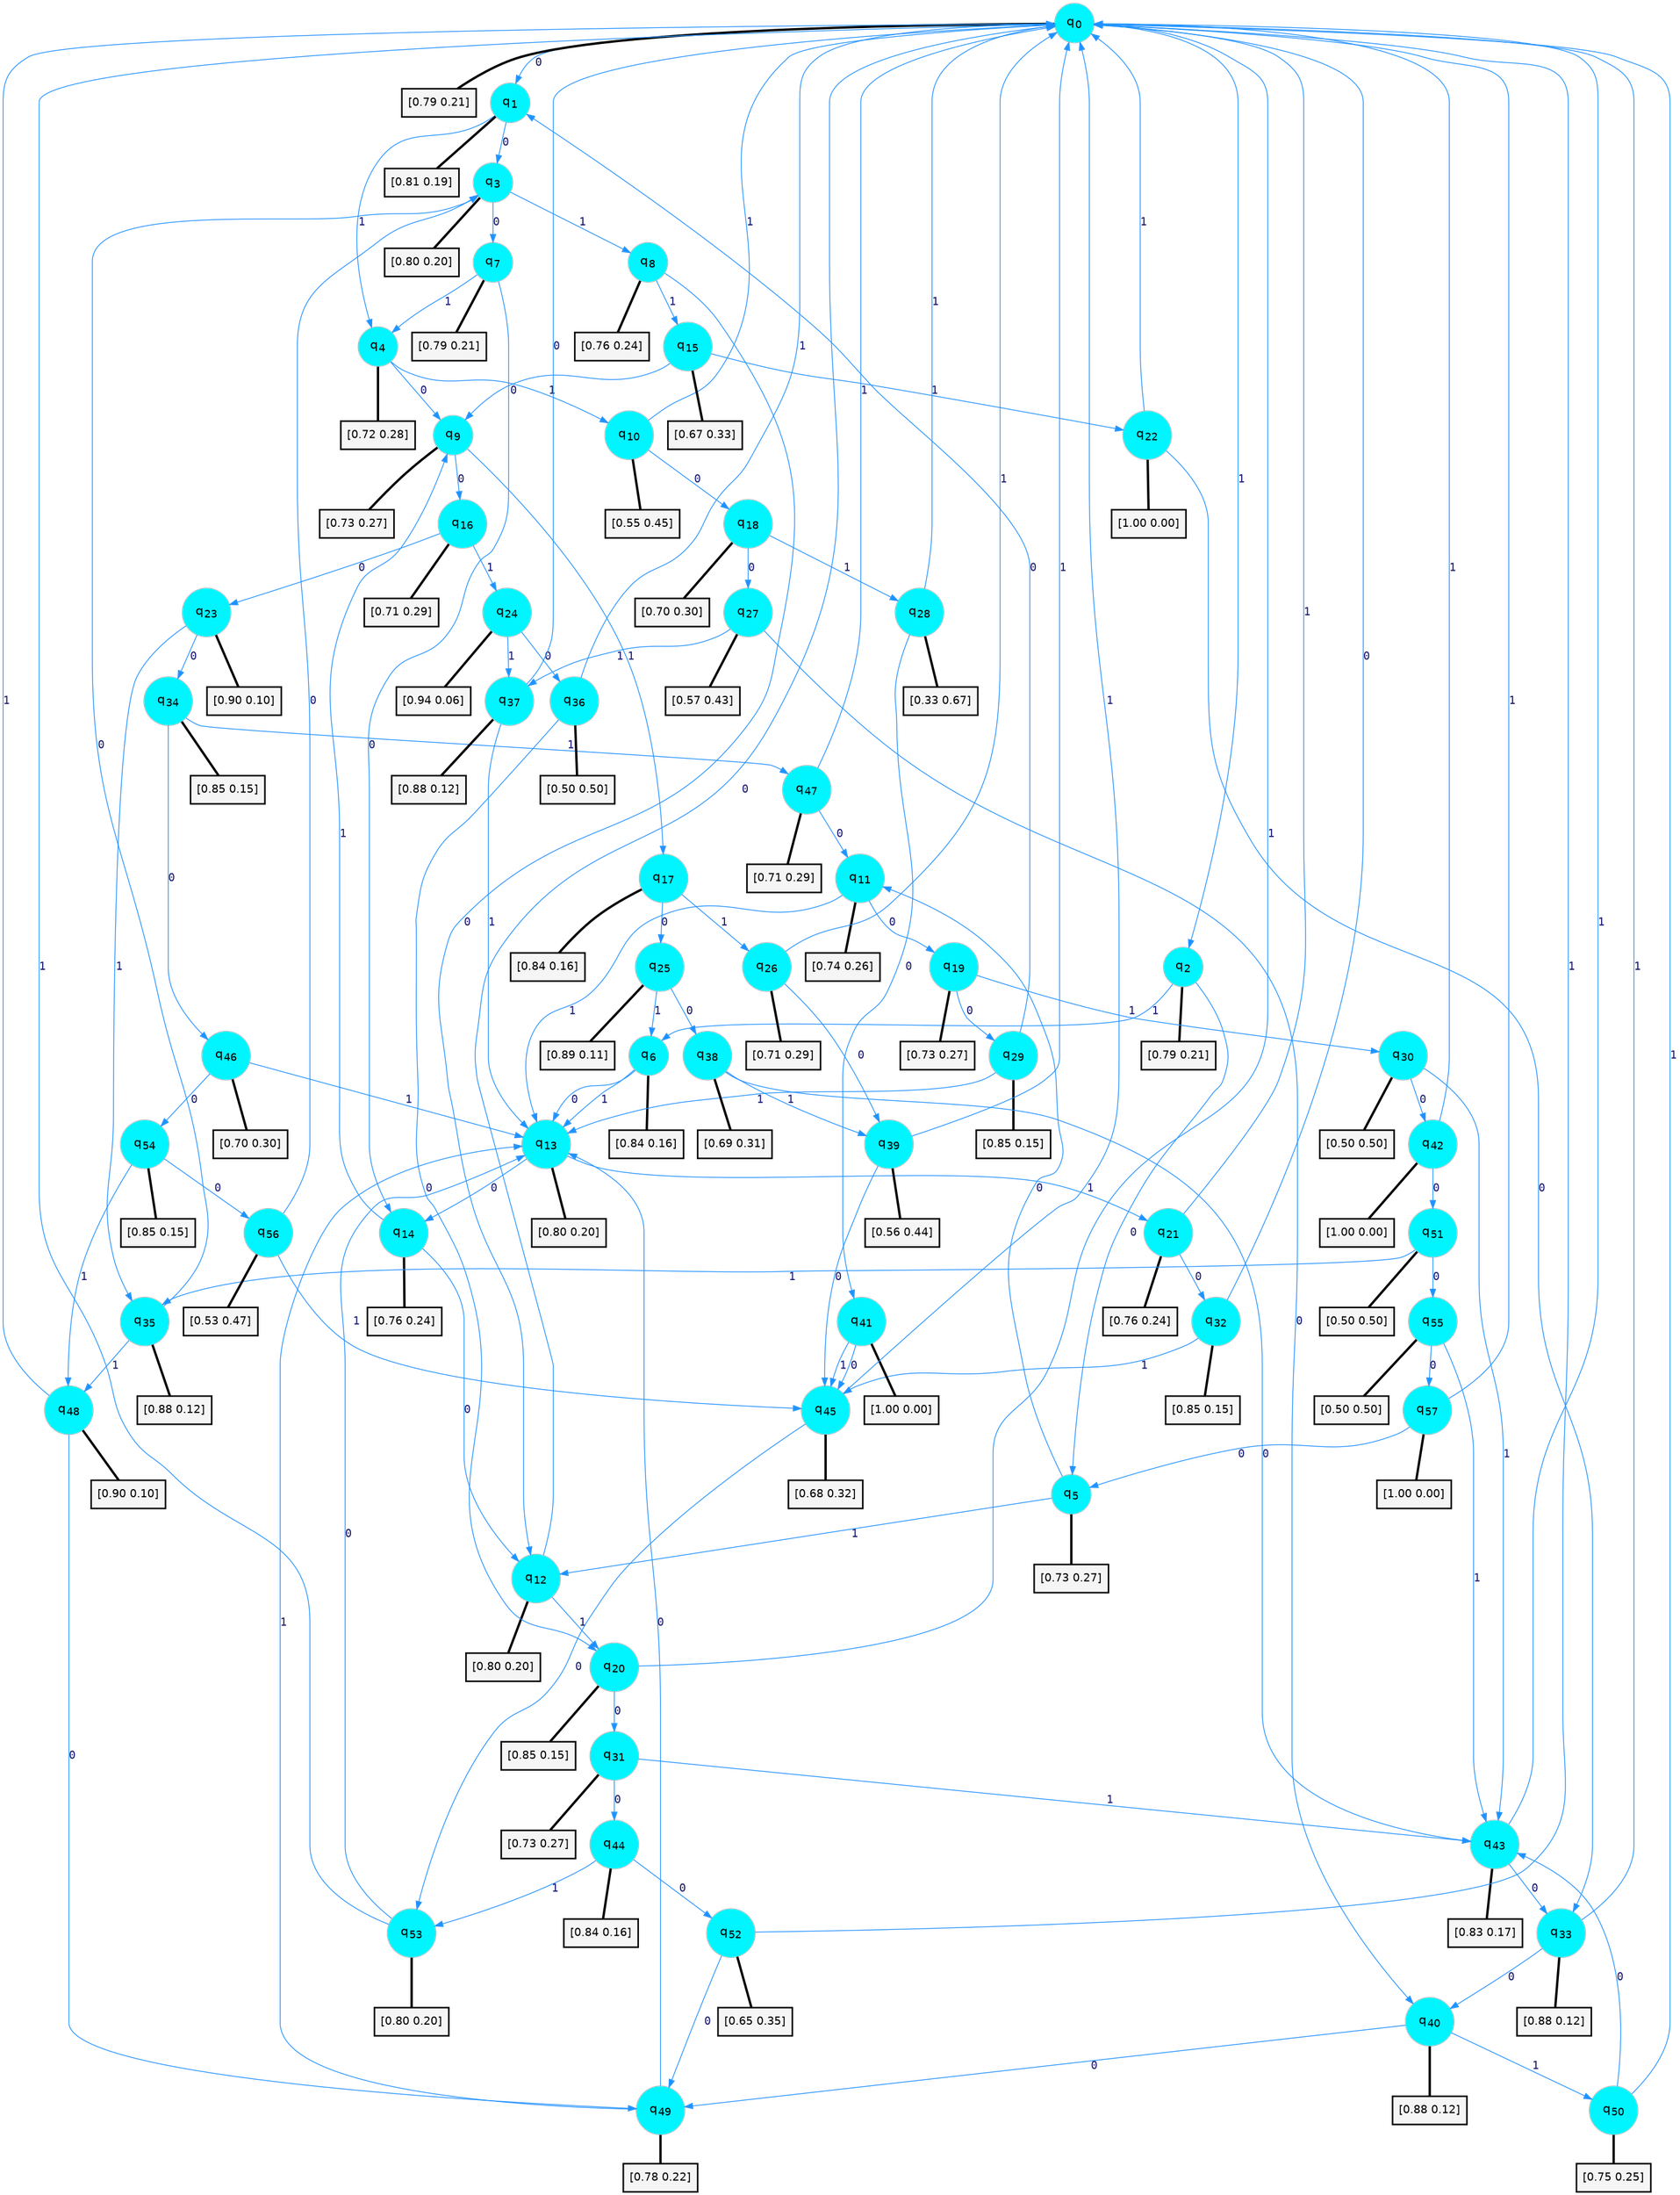 digraph G {
graph [
bgcolor=transparent, dpi=300, rankdir=TD, size="40,25"];
node [
color=gray, fillcolor=turquoise1, fontcolor=black, fontname=Helvetica, fontsize=16, fontweight=bold, shape=circle, style=filled];
edge [
arrowsize=1, color=dodgerblue1, fontcolor=midnightblue, fontname=courier, fontweight=bold, penwidth=1, style=solid, weight=20];
0[label=<q<SUB>0</SUB>>];
1[label=<q<SUB>1</SUB>>];
2[label=<q<SUB>2</SUB>>];
3[label=<q<SUB>3</SUB>>];
4[label=<q<SUB>4</SUB>>];
5[label=<q<SUB>5</SUB>>];
6[label=<q<SUB>6</SUB>>];
7[label=<q<SUB>7</SUB>>];
8[label=<q<SUB>8</SUB>>];
9[label=<q<SUB>9</SUB>>];
10[label=<q<SUB>10</SUB>>];
11[label=<q<SUB>11</SUB>>];
12[label=<q<SUB>12</SUB>>];
13[label=<q<SUB>13</SUB>>];
14[label=<q<SUB>14</SUB>>];
15[label=<q<SUB>15</SUB>>];
16[label=<q<SUB>16</SUB>>];
17[label=<q<SUB>17</SUB>>];
18[label=<q<SUB>18</SUB>>];
19[label=<q<SUB>19</SUB>>];
20[label=<q<SUB>20</SUB>>];
21[label=<q<SUB>21</SUB>>];
22[label=<q<SUB>22</SUB>>];
23[label=<q<SUB>23</SUB>>];
24[label=<q<SUB>24</SUB>>];
25[label=<q<SUB>25</SUB>>];
26[label=<q<SUB>26</SUB>>];
27[label=<q<SUB>27</SUB>>];
28[label=<q<SUB>28</SUB>>];
29[label=<q<SUB>29</SUB>>];
30[label=<q<SUB>30</SUB>>];
31[label=<q<SUB>31</SUB>>];
32[label=<q<SUB>32</SUB>>];
33[label=<q<SUB>33</SUB>>];
34[label=<q<SUB>34</SUB>>];
35[label=<q<SUB>35</SUB>>];
36[label=<q<SUB>36</SUB>>];
37[label=<q<SUB>37</SUB>>];
38[label=<q<SUB>38</SUB>>];
39[label=<q<SUB>39</SUB>>];
40[label=<q<SUB>40</SUB>>];
41[label=<q<SUB>41</SUB>>];
42[label=<q<SUB>42</SUB>>];
43[label=<q<SUB>43</SUB>>];
44[label=<q<SUB>44</SUB>>];
45[label=<q<SUB>45</SUB>>];
46[label=<q<SUB>46</SUB>>];
47[label=<q<SUB>47</SUB>>];
48[label=<q<SUB>48</SUB>>];
49[label=<q<SUB>49</SUB>>];
50[label=<q<SUB>50</SUB>>];
51[label=<q<SUB>51</SUB>>];
52[label=<q<SUB>52</SUB>>];
53[label=<q<SUB>53</SUB>>];
54[label=<q<SUB>54</SUB>>];
55[label=<q<SUB>55</SUB>>];
56[label=<q<SUB>56</SUB>>];
57[label=<q<SUB>57</SUB>>];
58[label="[0.79 0.21]", shape=box,fontcolor=black, fontname=Helvetica, fontsize=14, penwidth=2, fillcolor=whitesmoke,color=black];
59[label="[0.81 0.19]", shape=box,fontcolor=black, fontname=Helvetica, fontsize=14, penwidth=2, fillcolor=whitesmoke,color=black];
60[label="[0.79 0.21]", shape=box,fontcolor=black, fontname=Helvetica, fontsize=14, penwidth=2, fillcolor=whitesmoke,color=black];
61[label="[0.80 0.20]", shape=box,fontcolor=black, fontname=Helvetica, fontsize=14, penwidth=2, fillcolor=whitesmoke,color=black];
62[label="[0.72 0.28]", shape=box,fontcolor=black, fontname=Helvetica, fontsize=14, penwidth=2, fillcolor=whitesmoke,color=black];
63[label="[0.73 0.27]", shape=box,fontcolor=black, fontname=Helvetica, fontsize=14, penwidth=2, fillcolor=whitesmoke,color=black];
64[label="[0.84 0.16]", shape=box,fontcolor=black, fontname=Helvetica, fontsize=14, penwidth=2, fillcolor=whitesmoke,color=black];
65[label="[0.79 0.21]", shape=box,fontcolor=black, fontname=Helvetica, fontsize=14, penwidth=2, fillcolor=whitesmoke,color=black];
66[label="[0.76 0.24]", shape=box,fontcolor=black, fontname=Helvetica, fontsize=14, penwidth=2, fillcolor=whitesmoke,color=black];
67[label="[0.73 0.27]", shape=box,fontcolor=black, fontname=Helvetica, fontsize=14, penwidth=2, fillcolor=whitesmoke,color=black];
68[label="[0.55 0.45]", shape=box,fontcolor=black, fontname=Helvetica, fontsize=14, penwidth=2, fillcolor=whitesmoke,color=black];
69[label="[0.74 0.26]", shape=box,fontcolor=black, fontname=Helvetica, fontsize=14, penwidth=2, fillcolor=whitesmoke,color=black];
70[label="[0.80 0.20]", shape=box,fontcolor=black, fontname=Helvetica, fontsize=14, penwidth=2, fillcolor=whitesmoke,color=black];
71[label="[0.80 0.20]", shape=box,fontcolor=black, fontname=Helvetica, fontsize=14, penwidth=2, fillcolor=whitesmoke,color=black];
72[label="[0.76 0.24]", shape=box,fontcolor=black, fontname=Helvetica, fontsize=14, penwidth=2, fillcolor=whitesmoke,color=black];
73[label="[0.67 0.33]", shape=box,fontcolor=black, fontname=Helvetica, fontsize=14, penwidth=2, fillcolor=whitesmoke,color=black];
74[label="[0.71 0.29]", shape=box,fontcolor=black, fontname=Helvetica, fontsize=14, penwidth=2, fillcolor=whitesmoke,color=black];
75[label="[0.84 0.16]", shape=box,fontcolor=black, fontname=Helvetica, fontsize=14, penwidth=2, fillcolor=whitesmoke,color=black];
76[label="[0.70 0.30]", shape=box,fontcolor=black, fontname=Helvetica, fontsize=14, penwidth=2, fillcolor=whitesmoke,color=black];
77[label="[0.73 0.27]", shape=box,fontcolor=black, fontname=Helvetica, fontsize=14, penwidth=2, fillcolor=whitesmoke,color=black];
78[label="[0.85 0.15]", shape=box,fontcolor=black, fontname=Helvetica, fontsize=14, penwidth=2, fillcolor=whitesmoke,color=black];
79[label="[0.76 0.24]", shape=box,fontcolor=black, fontname=Helvetica, fontsize=14, penwidth=2, fillcolor=whitesmoke,color=black];
80[label="[1.00 0.00]", shape=box,fontcolor=black, fontname=Helvetica, fontsize=14, penwidth=2, fillcolor=whitesmoke,color=black];
81[label="[0.90 0.10]", shape=box,fontcolor=black, fontname=Helvetica, fontsize=14, penwidth=2, fillcolor=whitesmoke,color=black];
82[label="[0.94 0.06]", shape=box,fontcolor=black, fontname=Helvetica, fontsize=14, penwidth=2, fillcolor=whitesmoke,color=black];
83[label="[0.89 0.11]", shape=box,fontcolor=black, fontname=Helvetica, fontsize=14, penwidth=2, fillcolor=whitesmoke,color=black];
84[label="[0.71 0.29]", shape=box,fontcolor=black, fontname=Helvetica, fontsize=14, penwidth=2, fillcolor=whitesmoke,color=black];
85[label="[0.57 0.43]", shape=box,fontcolor=black, fontname=Helvetica, fontsize=14, penwidth=2, fillcolor=whitesmoke,color=black];
86[label="[0.33 0.67]", shape=box,fontcolor=black, fontname=Helvetica, fontsize=14, penwidth=2, fillcolor=whitesmoke,color=black];
87[label="[0.85 0.15]", shape=box,fontcolor=black, fontname=Helvetica, fontsize=14, penwidth=2, fillcolor=whitesmoke,color=black];
88[label="[0.50 0.50]", shape=box,fontcolor=black, fontname=Helvetica, fontsize=14, penwidth=2, fillcolor=whitesmoke,color=black];
89[label="[0.73 0.27]", shape=box,fontcolor=black, fontname=Helvetica, fontsize=14, penwidth=2, fillcolor=whitesmoke,color=black];
90[label="[0.85 0.15]", shape=box,fontcolor=black, fontname=Helvetica, fontsize=14, penwidth=2, fillcolor=whitesmoke,color=black];
91[label="[0.88 0.12]", shape=box,fontcolor=black, fontname=Helvetica, fontsize=14, penwidth=2, fillcolor=whitesmoke,color=black];
92[label="[0.85 0.15]", shape=box,fontcolor=black, fontname=Helvetica, fontsize=14, penwidth=2, fillcolor=whitesmoke,color=black];
93[label="[0.88 0.12]", shape=box,fontcolor=black, fontname=Helvetica, fontsize=14, penwidth=2, fillcolor=whitesmoke,color=black];
94[label="[0.50 0.50]", shape=box,fontcolor=black, fontname=Helvetica, fontsize=14, penwidth=2, fillcolor=whitesmoke,color=black];
95[label="[0.88 0.12]", shape=box,fontcolor=black, fontname=Helvetica, fontsize=14, penwidth=2, fillcolor=whitesmoke,color=black];
96[label="[0.69 0.31]", shape=box,fontcolor=black, fontname=Helvetica, fontsize=14, penwidth=2, fillcolor=whitesmoke,color=black];
97[label="[0.56 0.44]", shape=box,fontcolor=black, fontname=Helvetica, fontsize=14, penwidth=2, fillcolor=whitesmoke,color=black];
98[label="[0.88 0.12]", shape=box,fontcolor=black, fontname=Helvetica, fontsize=14, penwidth=2, fillcolor=whitesmoke,color=black];
99[label="[1.00 0.00]", shape=box,fontcolor=black, fontname=Helvetica, fontsize=14, penwidth=2, fillcolor=whitesmoke,color=black];
100[label="[1.00 0.00]", shape=box,fontcolor=black, fontname=Helvetica, fontsize=14, penwidth=2, fillcolor=whitesmoke,color=black];
101[label="[0.83 0.17]", shape=box,fontcolor=black, fontname=Helvetica, fontsize=14, penwidth=2, fillcolor=whitesmoke,color=black];
102[label="[0.84 0.16]", shape=box,fontcolor=black, fontname=Helvetica, fontsize=14, penwidth=2, fillcolor=whitesmoke,color=black];
103[label="[0.68 0.32]", shape=box,fontcolor=black, fontname=Helvetica, fontsize=14, penwidth=2, fillcolor=whitesmoke,color=black];
104[label="[0.70 0.30]", shape=box,fontcolor=black, fontname=Helvetica, fontsize=14, penwidth=2, fillcolor=whitesmoke,color=black];
105[label="[0.71 0.29]", shape=box,fontcolor=black, fontname=Helvetica, fontsize=14, penwidth=2, fillcolor=whitesmoke,color=black];
106[label="[0.90 0.10]", shape=box,fontcolor=black, fontname=Helvetica, fontsize=14, penwidth=2, fillcolor=whitesmoke,color=black];
107[label="[0.78 0.22]", shape=box,fontcolor=black, fontname=Helvetica, fontsize=14, penwidth=2, fillcolor=whitesmoke,color=black];
108[label="[0.75 0.25]", shape=box,fontcolor=black, fontname=Helvetica, fontsize=14, penwidth=2, fillcolor=whitesmoke,color=black];
109[label="[0.50 0.50]", shape=box,fontcolor=black, fontname=Helvetica, fontsize=14, penwidth=2, fillcolor=whitesmoke,color=black];
110[label="[0.65 0.35]", shape=box,fontcolor=black, fontname=Helvetica, fontsize=14, penwidth=2, fillcolor=whitesmoke,color=black];
111[label="[0.80 0.20]", shape=box,fontcolor=black, fontname=Helvetica, fontsize=14, penwidth=2, fillcolor=whitesmoke,color=black];
112[label="[0.85 0.15]", shape=box,fontcolor=black, fontname=Helvetica, fontsize=14, penwidth=2, fillcolor=whitesmoke,color=black];
113[label="[0.50 0.50]", shape=box,fontcolor=black, fontname=Helvetica, fontsize=14, penwidth=2, fillcolor=whitesmoke,color=black];
114[label="[0.53 0.47]", shape=box,fontcolor=black, fontname=Helvetica, fontsize=14, penwidth=2, fillcolor=whitesmoke,color=black];
115[label="[1.00 0.00]", shape=box,fontcolor=black, fontname=Helvetica, fontsize=14, penwidth=2, fillcolor=whitesmoke,color=black];
0->1 [label=0];
0->2 [label=1];
0->58 [arrowhead=none, penwidth=3,color=black];
1->3 [label=0];
1->4 [label=1];
1->59 [arrowhead=none, penwidth=3,color=black];
2->5 [label=0];
2->6 [label=1];
2->60 [arrowhead=none, penwidth=3,color=black];
3->7 [label=0];
3->8 [label=1];
3->61 [arrowhead=none, penwidth=3,color=black];
4->9 [label=0];
4->10 [label=1];
4->62 [arrowhead=none, penwidth=3,color=black];
5->11 [label=0];
5->12 [label=1];
5->63 [arrowhead=none, penwidth=3,color=black];
6->13 [label=0];
6->13 [label=1];
6->64 [arrowhead=none, penwidth=3,color=black];
7->14 [label=0];
7->4 [label=1];
7->65 [arrowhead=none, penwidth=3,color=black];
8->12 [label=0];
8->15 [label=1];
8->66 [arrowhead=none, penwidth=3,color=black];
9->16 [label=0];
9->17 [label=1];
9->67 [arrowhead=none, penwidth=3,color=black];
10->18 [label=0];
10->0 [label=1];
10->68 [arrowhead=none, penwidth=3,color=black];
11->19 [label=0];
11->13 [label=1];
11->69 [arrowhead=none, penwidth=3,color=black];
12->0 [label=0];
12->20 [label=1];
12->70 [arrowhead=none, penwidth=3,color=black];
13->14 [label=0];
13->21 [label=1];
13->71 [arrowhead=none, penwidth=3,color=black];
14->12 [label=0];
14->9 [label=1];
14->72 [arrowhead=none, penwidth=3,color=black];
15->9 [label=0];
15->22 [label=1];
15->73 [arrowhead=none, penwidth=3,color=black];
16->23 [label=0];
16->24 [label=1];
16->74 [arrowhead=none, penwidth=3,color=black];
17->25 [label=0];
17->26 [label=1];
17->75 [arrowhead=none, penwidth=3,color=black];
18->27 [label=0];
18->28 [label=1];
18->76 [arrowhead=none, penwidth=3,color=black];
19->29 [label=0];
19->30 [label=1];
19->77 [arrowhead=none, penwidth=3,color=black];
20->31 [label=0];
20->0 [label=1];
20->78 [arrowhead=none, penwidth=3,color=black];
21->32 [label=0];
21->0 [label=1];
21->79 [arrowhead=none, penwidth=3,color=black];
22->33 [label=0];
22->0 [label=1];
22->80 [arrowhead=none, penwidth=3,color=black];
23->34 [label=0];
23->35 [label=1];
23->81 [arrowhead=none, penwidth=3,color=black];
24->36 [label=0];
24->37 [label=1];
24->82 [arrowhead=none, penwidth=3,color=black];
25->38 [label=0];
25->6 [label=1];
25->83 [arrowhead=none, penwidth=3,color=black];
26->39 [label=0];
26->0 [label=1];
26->84 [arrowhead=none, penwidth=3,color=black];
27->40 [label=0];
27->37 [label=1];
27->85 [arrowhead=none, penwidth=3,color=black];
28->41 [label=0];
28->0 [label=1];
28->86 [arrowhead=none, penwidth=3,color=black];
29->1 [label=0];
29->13 [label=1];
29->87 [arrowhead=none, penwidth=3,color=black];
30->42 [label=0];
30->43 [label=1];
30->88 [arrowhead=none, penwidth=3,color=black];
31->44 [label=0];
31->43 [label=1];
31->89 [arrowhead=none, penwidth=3,color=black];
32->0 [label=0];
32->45 [label=1];
32->90 [arrowhead=none, penwidth=3,color=black];
33->40 [label=0];
33->0 [label=1];
33->91 [arrowhead=none, penwidth=3,color=black];
34->46 [label=0];
34->47 [label=1];
34->92 [arrowhead=none, penwidth=3,color=black];
35->3 [label=0];
35->48 [label=1];
35->93 [arrowhead=none, penwidth=3,color=black];
36->20 [label=0];
36->0 [label=1];
36->94 [arrowhead=none, penwidth=3,color=black];
37->0 [label=0];
37->13 [label=1];
37->95 [arrowhead=none, penwidth=3,color=black];
38->43 [label=0];
38->39 [label=1];
38->96 [arrowhead=none, penwidth=3,color=black];
39->45 [label=0];
39->0 [label=1];
39->97 [arrowhead=none, penwidth=3,color=black];
40->49 [label=0];
40->50 [label=1];
40->98 [arrowhead=none, penwidth=3,color=black];
41->45 [label=0];
41->45 [label=1];
41->99 [arrowhead=none, penwidth=3,color=black];
42->51 [label=0];
42->0 [label=1];
42->100 [arrowhead=none, penwidth=3,color=black];
43->33 [label=0];
43->0 [label=1];
43->101 [arrowhead=none, penwidth=3,color=black];
44->52 [label=0];
44->53 [label=1];
44->102 [arrowhead=none, penwidth=3,color=black];
45->53 [label=0];
45->0 [label=1];
45->103 [arrowhead=none, penwidth=3,color=black];
46->54 [label=0];
46->13 [label=1];
46->104 [arrowhead=none, penwidth=3,color=black];
47->11 [label=0];
47->0 [label=1];
47->105 [arrowhead=none, penwidth=3,color=black];
48->49 [label=0];
48->0 [label=1];
48->106 [arrowhead=none, penwidth=3,color=black];
49->13 [label=0];
49->13 [label=1];
49->107 [arrowhead=none, penwidth=3,color=black];
50->43 [label=0];
50->0 [label=1];
50->108 [arrowhead=none, penwidth=3,color=black];
51->55 [label=0];
51->35 [label=1];
51->109 [arrowhead=none, penwidth=3,color=black];
52->49 [label=0];
52->0 [label=1];
52->110 [arrowhead=none, penwidth=3,color=black];
53->13 [label=0];
53->0 [label=1];
53->111 [arrowhead=none, penwidth=3,color=black];
54->56 [label=0];
54->48 [label=1];
54->112 [arrowhead=none, penwidth=3,color=black];
55->57 [label=0];
55->43 [label=1];
55->113 [arrowhead=none, penwidth=3,color=black];
56->3 [label=0];
56->45 [label=1];
56->114 [arrowhead=none, penwidth=3,color=black];
57->5 [label=0];
57->0 [label=1];
57->115 [arrowhead=none, penwidth=3,color=black];
}
